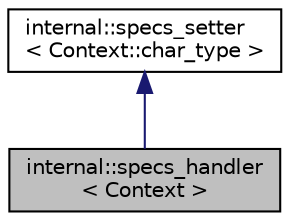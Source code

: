 digraph "internal::specs_handler&lt; Context &gt;"
{
  edge [fontname="Helvetica",fontsize="10",labelfontname="Helvetica",labelfontsize="10"];
  node [fontname="Helvetica",fontsize="10",shape=record];
  Node1 [label="internal::specs_handler\l\< Context \>",height=0.2,width=0.4,color="black", fillcolor="grey75", style="filled" fontcolor="black"];
  Node2 -> Node1 [dir="back",color="midnightblue",fontsize="10",style="solid",fontname="Helvetica"];
  Node2 [label="internal::specs_setter\l\< Context::char_type \>",height=0.2,width=0.4,color="black", fillcolor="white", style="filled",URL="$classinternal_1_1specs__setter.html"];
}
